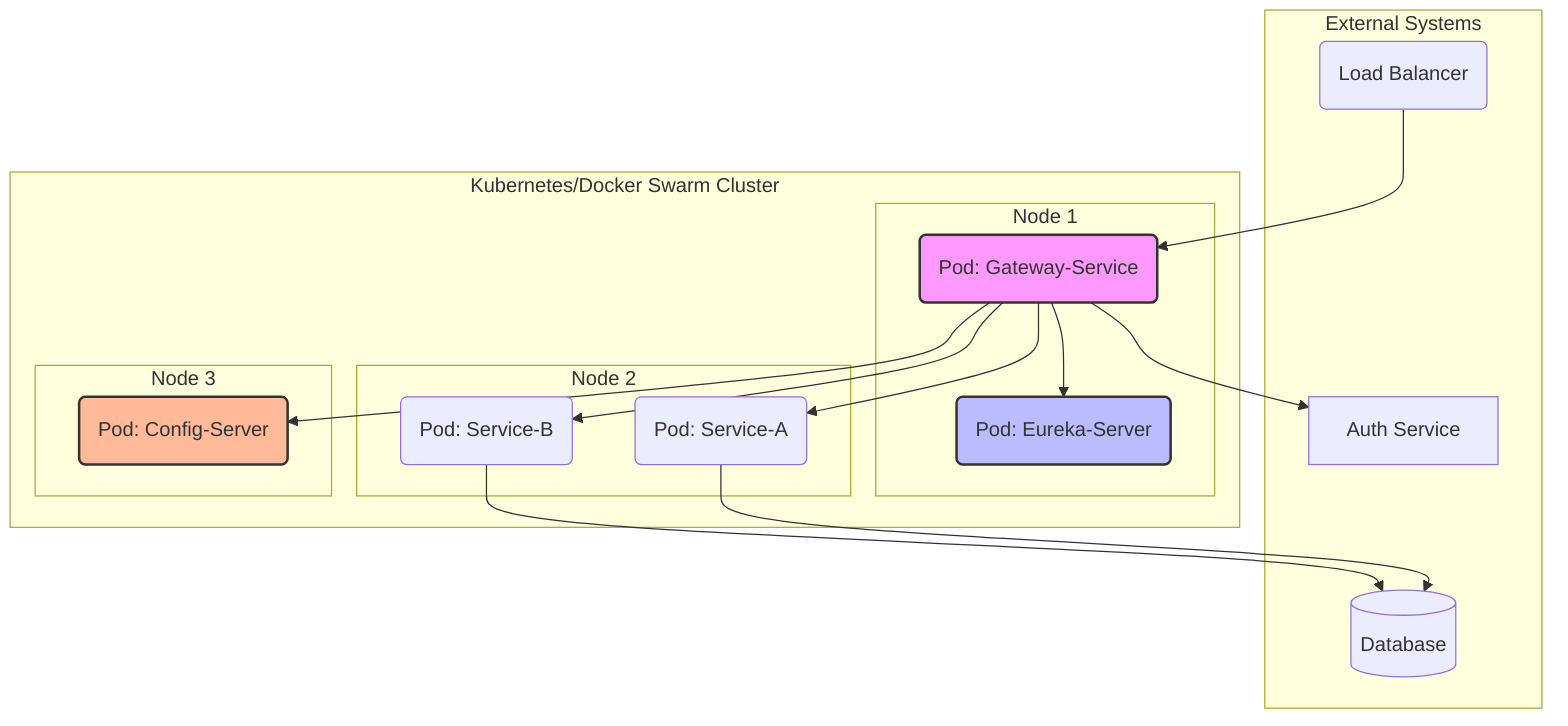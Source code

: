 graph TD
    subgraph "Kubernetes/Docker Swarm Cluster"
        direction LR
        
        subgraph "Node 1"
            pod1(Pod: Gateway-Service)
            pod2(Pod: Eureka-Server)
        end

        subgraph "Node 2"
            pod3(Pod: Service-A)
            pod4(Pod: Service-B)
        end

        subgraph "Node 3"
            pod5(Pod: Config-Server)
        end
    end

    subgraph "External Systems"
        lb(Load Balancer)
        db[(Database)]
        auth[Auth Service]
    end

    lb --> pod1
    pod1 --> pod2
    pod1 --> pod3
    pod1 --> pod4
    pod1 --> pod5
    pod3 --> db
    pod4 --> db
    pod1 --> auth

    style pod1 fill:#f9f,stroke:#333,stroke-width:2px
    style pod2 fill:#bbf,stroke:#333,stroke-width:2px
    style pod5 fill:#fb9,stroke:#333,stroke-width:2px